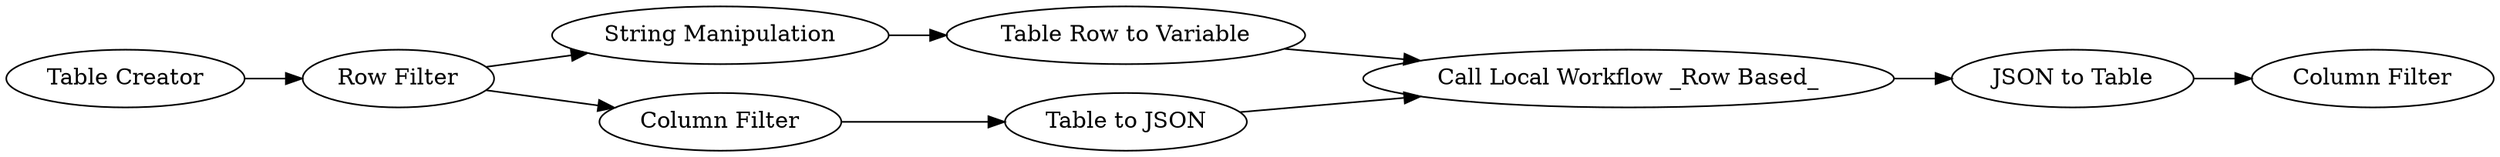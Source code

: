 digraph {
	1 [label="Table Creator"]
	2 [label="String Manipulation"]
	3 [label="Table Row to Variable"]
	4 [label="Column Filter"]
	5 [label="Table to JSON"]
	6 [label="Call Local Workflow _Row Based_"]
	7 [label="JSON to Table"]
	8 [label="Row Filter"]
	16 [label="Column Filter"]
	1 -> 8
	2 -> 3
	3 -> 6
	4 -> 5
	5 -> 6
	6 -> 7
	7 -> 16
	8 -> 2
	8 -> 4
	rankdir=LR
}
